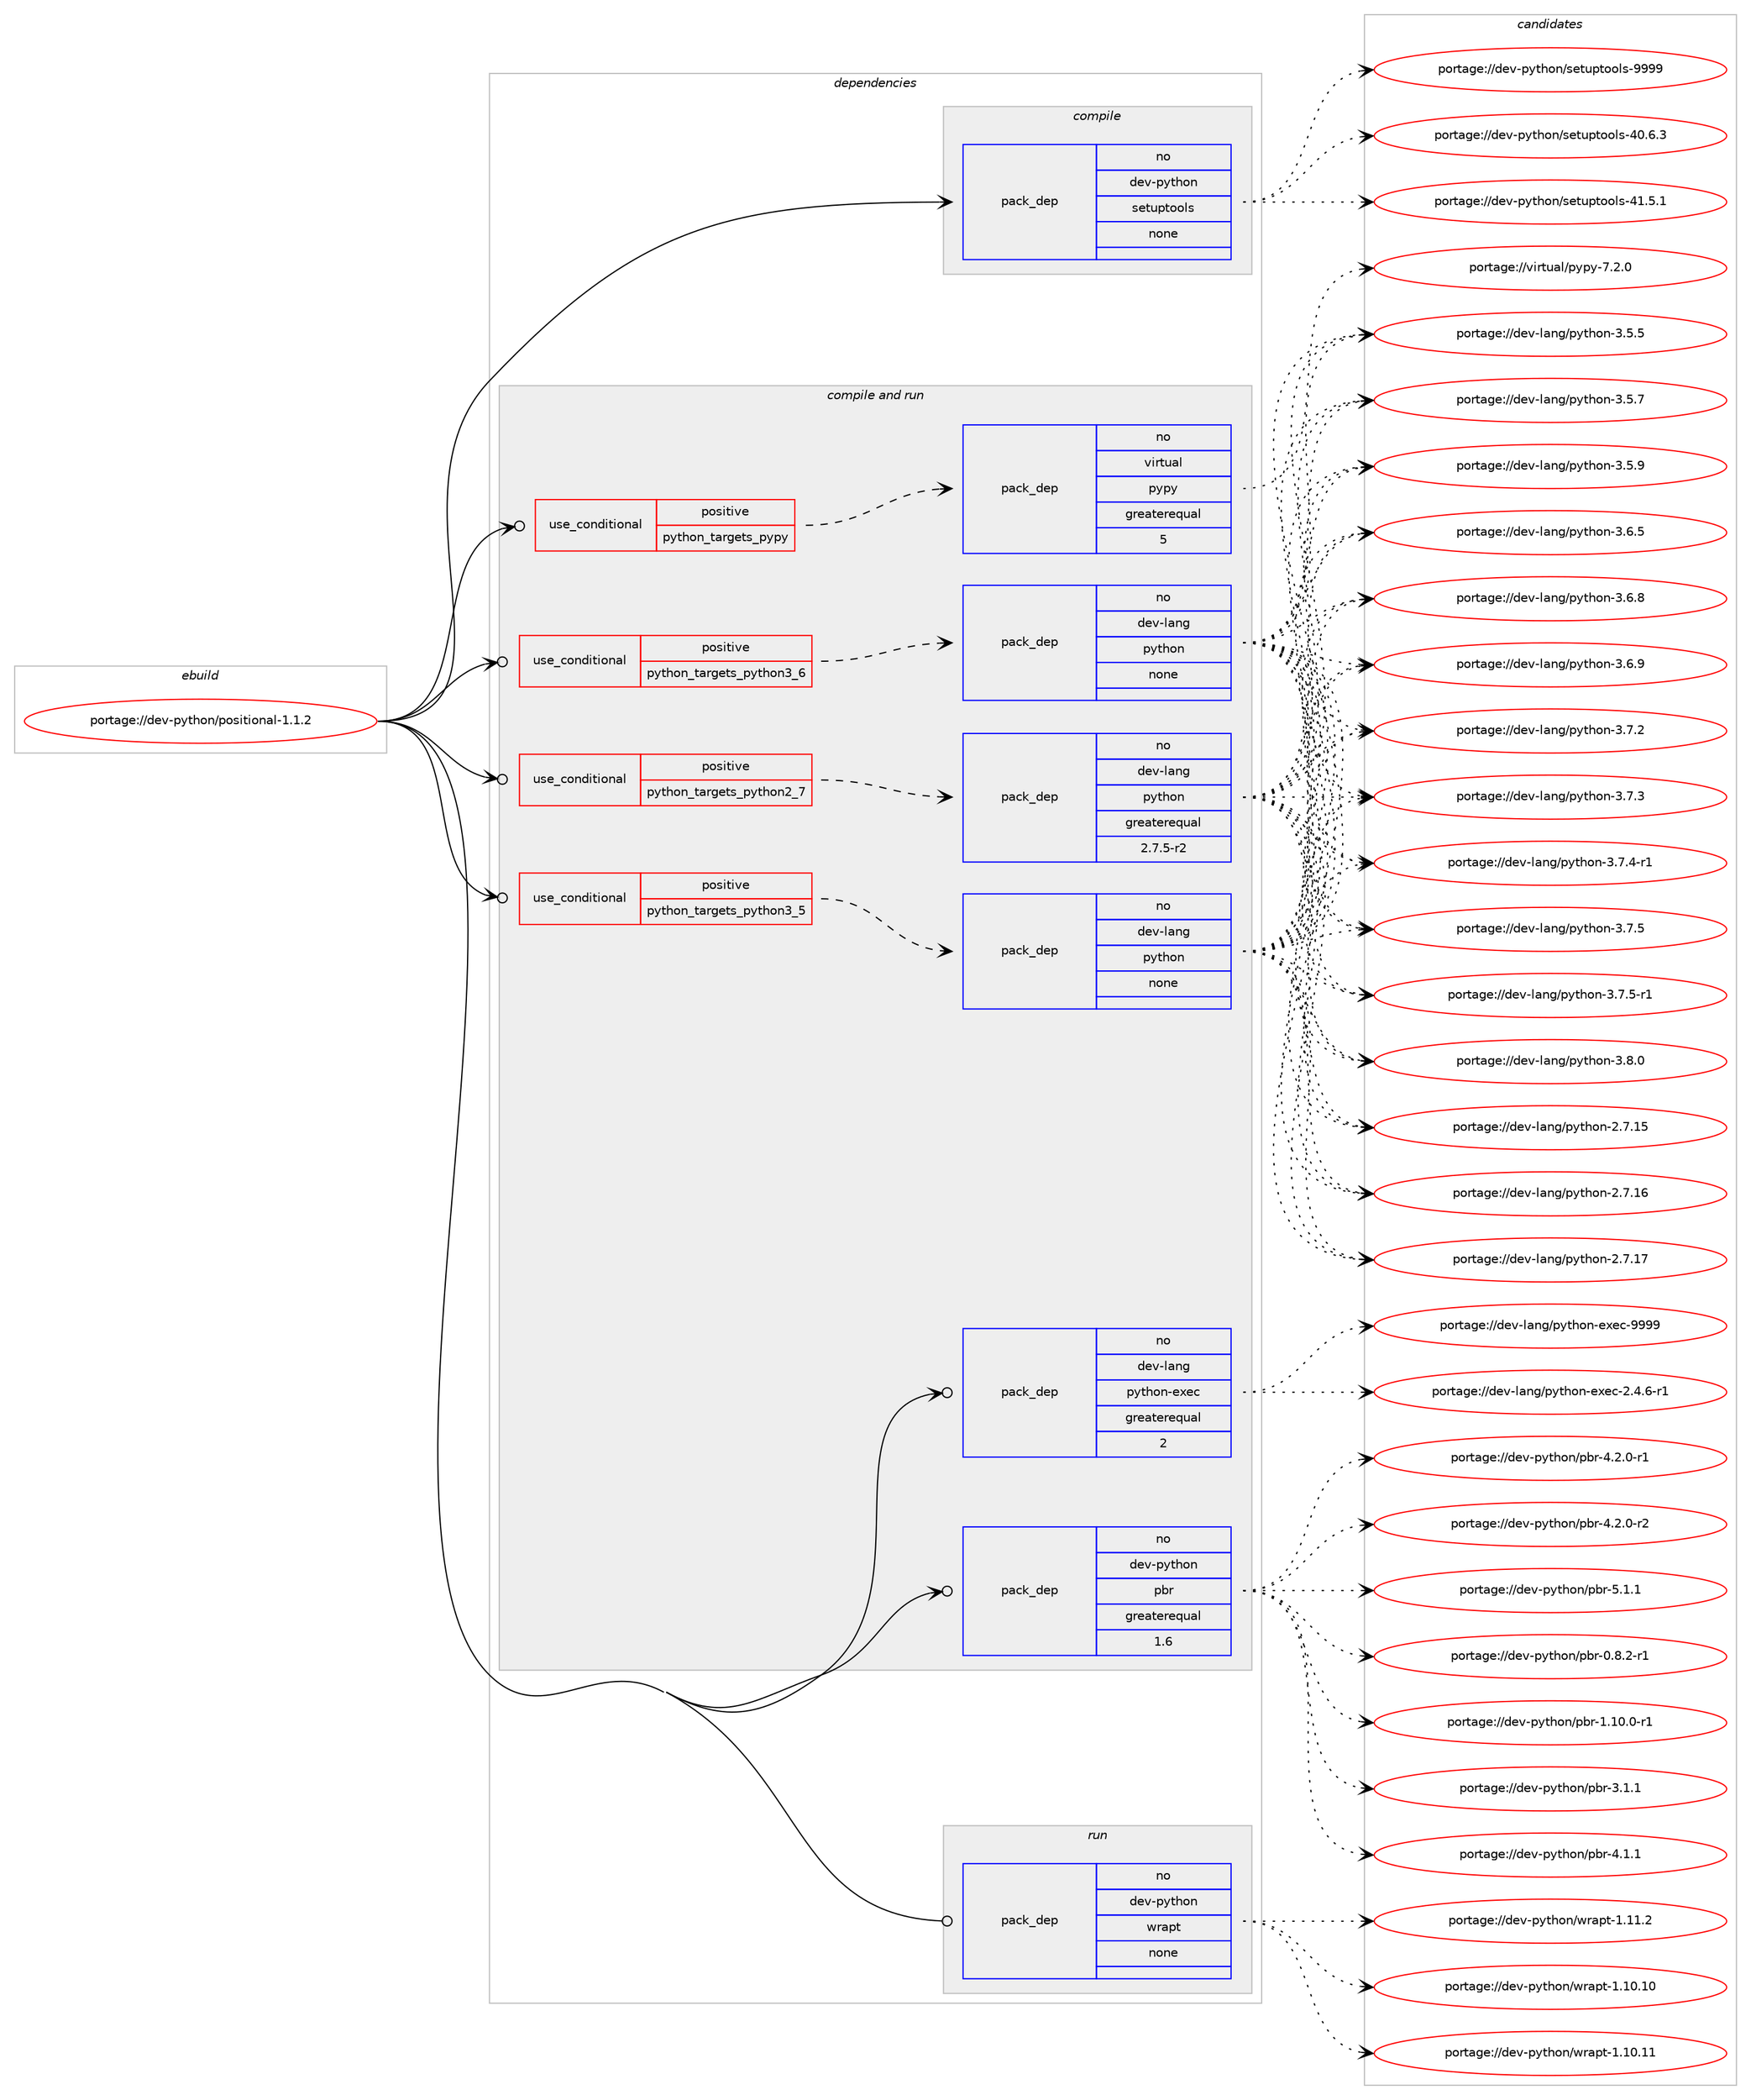 digraph prolog {

# *************
# Graph options
# *************

newrank=true;
concentrate=true;
compound=true;
graph [rankdir=LR,fontname=Helvetica,fontsize=10,ranksep=1.5];#, ranksep=2.5, nodesep=0.2];
edge  [arrowhead=vee];
node  [fontname=Helvetica,fontsize=10];

# **********
# The ebuild
# **********

subgraph cluster_leftcol {
color=gray;
rank=same;
label=<<i>ebuild</i>>;
id [label="portage://dev-python/positional-1.1.2", color=red, width=4, href="../dev-python/positional-1.1.2.svg"];
}

# ****************
# The dependencies
# ****************

subgraph cluster_midcol {
color=gray;
label=<<i>dependencies</i>>;
subgraph cluster_compile {
fillcolor="#eeeeee";
style=filled;
label=<<i>compile</i>>;
subgraph pack120244 {
dependency157701 [label=<<TABLE BORDER="0" CELLBORDER="1" CELLSPACING="0" CELLPADDING="4" WIDTH="220"><TR><TD ROWSPAN="6" CELLPADDING="30">pack_dep</TD></TR><TR><TD WIDTH="110">no</TD></TR><TR><TD>dev-python</TD></TR><TR><TD>setuptools</TD></TR><TR><TD>none</TD></TR><TR><TD></TD></TR></TABLE>>, shape=none, color=blue];
}
id:e -> dependency157701:w [weight=20,style="solid",arrowhead="vee"];
}
subgraph cluster_compileandrun {
fillcolor="#eeeeee";
style=filled;
label=<<i>compile and run</i>>;
subgraph cond34096 {
dependency157702 [label=<<TABLE BORDER="0" CELLBORDER="1" CELLSPACING="0" CELLPADDING="4"><TR><TD ROWSPAN="3" CELLPADDING="10">use_conditional</TD></TR><TR><TD>positive</TD></TR><TR><TD>python_targets_pypy</TD></TR></TABLE>>, shape=none, color=red];
subgraph pack120245 {
dependency157703 [label=<<TABLE BORDER="0" CELLBORDER="1" CELLSPACING="0" CELLPADDING="4" WIDTH="220"><TR><TD ROWSPAN="6" CELLPADDING="30">pack_dep</TD></TR><TR><TD WIDTH="110">no</TD></TR><TR><TD>virtual</TD></TR><TR><TD>pypy</TD></TR><TR><TD>greaterequal</TD></TR><TR><TD>5</TD></TR></TABLE>>, shape=none, color=blue];
}
dependency157702:e -> dependency157703:w [weight=20,style="dashed",arrowhead="vee"];
}
id:e -> dependency157702:w [weight=20,style="solid",arrowhead="odotvee"];
subgraph cond34097 {
dependency157704 [label=<<TABLE BORDER="0" CELLBORDER="1" CELLSPACING="0" CELLPADDING="4"><TR><TD ROWSPAN="3" CELLPADDING="10">use_conditional</TD></TR><TR><TD>positive</TD></TR><TR><TD>python_targets_python2_7</TD></TR></TABLE>>, shape=none, color=red];
subgraph pack120246 {
dependency157705 [label=<<TABLE BORDER="0" CELLBORDER="1" CELLSPACING="0" CELLPADDING="4" WIDTH="220"><TR><TD ROWSPAN="6" CELLPADDING="30">pack_dep</TD></TR><TR><TD WIDTH="110">no</TD></TR><TR><TD>dev-lang</TD></TR><TR><TD>python</TD></TR><TR><TD>greaterequal</TD></TR><TR><TD>2.7.5-r2</TD></TR></TABLE>>, shape=none, color=blue];
}
dependency157704:e -> dependency157705:w [weight=20,style="dashed",arrowhead="vee"];
}
id:e -> dependency157704:w [weight=20,style="solid",arrowhead="odotvee"];
subgraph cond34098 {
dependency157706 [label=<<TABLE BORDER="0" CELLBORDER="1" CELLSPACING="0" CELLPADDING="4"><TR><TD ROWSPAN="3" CELLPADDING="10">use_conditional</TD></TR><TR><TD>positive</TD></TR><TR><TD>python_targets_python3_5</TD></TR></TABLE>>, shape=none, color=red];
subgraph pack120247 {
dependency157707 [label=<<TABLE BORDER="0" CELLBORDER="1" CELLSPACING="0" CELLPADDING="4" WIDTH="220"><TR><TD ROWSPAN="6" CELLPADDING="30">pack_dep</TD></TR><TR><TD WIDTH="110">no</TD></TR><TR><TD>dev-lang</TD></TR><TR><TD>python</TD></TR><TR><TD>none</TD></TR><TR><TD></TD></TR></TABLE>>, shape=none, color=blue];
}
dependency157706:e -> dependency157707:w [weight=20,style="dashed",arrowhead="vee"];
}
id:e -> dependency157706:w [weight=20,style="solid",arrowhead="odotvee"];
subgraph cond34099 {
dependency157708 [label=<<TABLE BORDER="0" CELLBORDER="1" CELLSPACING="0" CELLPADDING="4"><TR><TD ROWSPAN="3" CELLPADDING="10">use_conditional</TD></TR><TR><TD>positive</TD></TR><TR><TD>python_targets_python3_6</TD></TR></TABLE>>, shape=none, color=red];
subgraph pack120248 {
dependency157709 [label=<<TABLE BORDER="0" CELLBORDER="1" CELLSPACING="0" CELLPADDING="4" WIDTH="220"><TR><TD ROWSPAN="6" CELLPADDING="30">pack_dep</TD></TR><TR><TD WIDTH="110">no</TD></TR><TR><TD>dev-lang</TD></TR><TR><TD>python</TD></TR><TR><TD>none</TD></TR><TR><TD></TD></TR></TABLE>>, shape=none, color=blue];
}
dependency157708:e -> dependency157709:w [weight=20,style="dashed",arrowhead="vee"];
}
id:e -> dependency157708:w [weight=20,style="solid",arrowhead="odotvee"];
subgraph pack120249 {
dependency157710 [label=<<TABLE BORDER="0" CELLBORDER="1" CELLSPACING="0" CELLPADDING="4" WIDTH="220"><TR><TD ROWSPAN="6" CELLPADDING="30">pack_dep</TD></TR><TR><TD WIDTH="110">no</TD></TR><TR><TD>dev-lang</TD></TR><TR><TD>python-exec</TD></TR><TR><TD>greaterequal</TD></TR><TR><TD>2</TD></TR></TABLE>>, shape=none, color=blue];
}
id:e -> dependency157710:w [weight=20,style="solid",arrowhead="odotvee"];
subgraph pack120250 {
dependency157711 [label=<<TABLE BORDER="0" CELLBORDER="1" CELLSPACING="0" CELLPADDING="4" WIDTH="220"><TR><TD ROWSPAN="6" CELLPADDING="30">pack_dep</TD></TR><TR><TD WIDTH="110">no</TD></TR><TR><TD>dev-python</TD></TR><TR><TD>pbr</TD></TR><TR><TD>greaterequal</TD></TR><TR><TD>1.6</TD></TR></TABLE>>, shape=none, color=blue];
}
id:e -> dependency157711:w [weight=20,style="solid",arrowhead="odotvee"];
}
subgraph cluster_run {
fillcolor="#eeeeee";
style=filled;
label=<<i>run</i>>;
subgraph pack120251 {
dependency157712 [label=<<TABLE BORDER="0" CELLBORDER="1" CELLSPACING="0" CELLPADDING="4" WIDTH="220"><TR><TD ROWSPAN="6" CELLPADDING="30">pack_dep</TD></TR><TR><TD WIDTH="110">no</TD></TR><TR><TD>dev-python</TD></TR><TR><TD>wrapt</TD></TR><TR><TD>none</TD></TR><TR><TD></TD></TR></TABLE>>, shape=none, color=blue];
}
id:e -> dependency157712:w [weight=20,style="solid",arrowhead="odot"];
}
}

# **************
# The candidates
# **************

subgraph cluster_choices {
rank=same;
color=gray;
label=<<i>candidates</i>>;

subgraph choice120244 {
color=black;
nodesep=1;
choiceportage100101118451121211161041111104711510111611711211611111110811545524846544651 [label="portage://dev-python/setuptools-40.6.3", color=red, width=4,href="../dev-python/setuptools-40.6.3.svg"];
choiceportage100101118451121211161041111104711510111611711211611111110811545524946534649 [label="portage://dev-python/setuptools-41.5.1", color=red, width=4,href="../dev-python/setuptools-41.5.1.svg"];
choiceportage10010111845112121116104111110471151011161171121161111111081154557575757 [label="portage://dev-python/setuptools-9999", color=red, width=4,href="../dev-python/setuptools-9999.svg"];
dependency157701:e -> choiceportage100101118451121211161041111104711510111611711211611111110811545524846544651:w [style=dotted,weight="100"];
dependency157701:e -> choiceportage100101118451121211161041111104711510111611711211611111110811545524946534649:w [style=dotted,weight="100"];
dependency157701:e -> choiceportage10010111845112121116104111110471151011161171121161111111081154557575757:w [style=dotted,weight="100"];
}
subgraph choice120245 {
color=black;
nodesep=1;
choiceportage1181051141161179710847112121112121455546504648 [label="portage://virtual/pypy-7.2.0", color=red, width=4,href="../virtual/pypy-7.2.0.svg"];
dependency157703:e -> choiceportage1181051141161179710847112121112121455546504648:w [style=dotted,weight="100"];
}
subgraph choice120246 {
color=black;
nodesep=1;
choiceportage10010111845108971101034711212111610411111045504655464953 [label="portage://dev-lang/python-2.7.15", color=red, width=4,href="../dev-lang/python-2.7.15.svg"];
choiceportage10010111845108971101034711212111610411111045504655464954 [label="portage://dev-lang/python-2.7.16", color=red, width=4,href="../dev-lang/python-2.7.16.svg"];
choiceportage10010111845108971101034711212111610411111045504655464955 [label="portage://dev-lang/python-2.7.17", color=red, width=4,href="../dev-lang/python-2.7.17.svg"];
choiceportage100101118451089711010347112121116104111110455146534653 [label="portage://dev-lang/python-3.5.5", color=red, width=4,href="../dev-lang/python-3.5.5.svg"];
choiceportage100101118451089711010347112121116104111110455146534655 [label="portage://dev-lang/python-3.5.7", color=red, width=4,href="../dev-lang/python-3.5.7.svg"];
choiceportage100101118451089711010347112121116104111110455146534657 [label="portage://dev-lang/python-3.5.9", color=red, width=4,href="../dev-lang/python-3.5.9.svg"];
choiceportage100101118451089711010347112121116104111110455146544653 [label="portage://dev-lang/python-3.6.5", color=red, width=4,href="../dev-lang/python-3.6.5.svg"];
choiceportage100101118451089711010347112121116104111110455146544656 [label="portage://dev-lang/python-3.6.8", color=red, width=4,href="../dev-lang/python-3.6.8.svg"];
choiceportage100101118451089711010347112121116104111110455146544657 [label="portage://dev-lang/python-3.6.9", color=red, width=4,href="../dev-lang/python-3.6.9.svg"];
choiceportage100101118451089711010347112121116104111110455146554650 [label="portage://dev-lang/python-3.7.2", color=red, width=4,href="../dev-lang/python-3.7.2.svg"];
choiceportage100101118451089711010347112121116104111110455146554651 [label="portage://dev-lang/python-3.7.3", color=red, width=4,href="../dev-lang/python-3.7.3.svg"];
choiceportage1001011184510897110103471121211161041111104551465546524511449 [label="portage://dev-lang/python-3.7.4-r1", color=red, width=4,href="../dev-lang/python-3.7.4-r1.svg"];
choiceportage100101118451089711010347112121116104111110455146554653 [label="portage://dev-lang/python-3.7.5", color=red, width=4,href="../dev-lang/python-3.7.5.svg"];
choiceportage1001011184510897110103471121211161041111104551465546534511449 [label="portage://dev-lang/python-3.7.5-r1", color=red, width=4,href="../dev-lang/python-3.7.5-r1.svg"];
choiceportage100101118451089711010347112121116104111110455146564648 [label="portage://dev-lang/python-3.8.0", color=red, width=4,href="../dev-lang/python-3.8.0.svg"];
dependency157705:e -> choiceportage10010111845108971101034711212111610411111045504655464953:w [style=dotted,weight="100"];
dependency157705:e -> choiceportage10010111845108971101034711212111610411111045504655464954:w [style=dotted,weight="100"];
dependency157705:e -> choiceportage10010111845108971101034711212111610411111045504655464955:w [style=dotted,weight="100"];
dependency157705:e -> choiceportage100101118451089711010347112121116104111110455146534653:w [style=dotted,weight="100"];
dependency157705:e -> choiceportage100101118451089711010347112121116104111110455146534655:w [style=dotted,weight="100"];
dependency157705:e -> choiceportage100101118451089711010347112121116104111110455146534657:w [style=dotted,weight="100"];
dependency157705:e -> choiceportage100101118451089711010347112121116104111110455146544653:w [style=dotted,weight="100"];
dependency157705:e -> choiceportage100101118451089711010347112121116104111110455146544656:w [style=dotted,weight="100"];
dependency157705:e -> choiceportage100101118451089711010347112121116104111110455146544657:w [style=dotted,weight="100"];
dependency157705:e -> choiceportage100101118451089711010347112121116104111110455146554650:w [style=dotted,weight="100"];
dependency157705:e -> choiceportage100101118451089711010347112121116104111110455146554651:w [style=dotted,weight="100"];
dependency157705:e -> choiceportage1001011184510897110103471121211161041111104551465546524511449:w [style=dotted,weight="100"];
dependency157705:e -> choiceportage100101118451089711010347112121116104111110455146554653:w [style=dotted,weight="100"];
dependency157705:e -> choiceportage1001011184510897110103471121211161041111104551465546534511449:w [style=dotted,weight="100"];
dependency157705:e -> choiceportage100101118451089711010347112121116104111110455146564648:w [style=dotted,weight="100"];
}
subgraph choice120247 {
color=black;
nodesep=1;
choiceportage10010111845108971101034711212111610411111045504655464953 [label="portage://dev-lang/python-2.7.15", color=red, width=4,href="../dev-lang/python-2.7.15.svg"];
choiceportage10010111845108971101034711212111610411111045504655464954 [label="portage://dev-lang/python-2.7.16", color=red, width=4,href="../dev-lang/python-2.7.16.svg"];
choiceportage10010111845108971101034711212111610411111045504655464955 [label="portage://dev-lang/python-2.7.17", color=red, width=4,href="../dev-lang/python-2.7.17.svg"];
choiceportage100101118451089711010347112121116104111110455146534653 [label="portage://dev-lang/python-3.5.5", color=red, width=4,href="../dev-lang/python-3.5.5.svg"];
choiceportage100101118451089711010347112121116104111110455146534655 [label="portage://dev-lang/python-3.5.7", color=red, width=4,href="../dev-lang/python-3.5.7.svg"];
choiceportage100101118451089711010347112121116104111110455146534657 [label="portage://dev-lang/python-3.5.9", color=red, width=4,href="../dev-lang/python-3.5.9.svg"];
choiceportage100101118451089711010347112121116104111110455146544653 [label="portage://dev-lang/python-3.6.5", color=red, width=4,href="../dev-lang/python-3.6.5.svg"];
choiceportage100101118451089711010347112121116104111110455146544656 [label="portage://dev-lang/python-3.6.8", color=red, width=4,href="../dev-lang/python-3.6.8.svg"];
choiceportage100101118451089711010347112121116104111110455146544657 [label="portage://dev-lang/python-3.6.9", color=red, width=4,href="../dev-lang/python-3.6.9.svg"];
choiceportage100101118451089711010347112121116104111110455146554650 [label="portage://dev-lang/python-3.7.2", color=red, width=4,href="../dev-lang/python-3.7.2.svg"];
choiceportage100101118451089711010347112121116104111110455146554651 [label="portage://dev-lang/python-3.7.3", color=red, width=4,href="../dev-lang/python-3.7.3.svg"];
choiceportage1001011184510897110103471121211161041111104551465546524511449 [label="portage://dev-lang/python-3.7.4-r1", color=red, width=4,href="../dev-lang/python-3.7.4-r1.svg"];
choiceportage100101118451089711010347112121116104111110455146554653 [label="portage://dev-lang/python-3.7.5", color=red, width=4,href="../dev-lang/python-3.7.5.svg"];
choiceportage1001011184510897110103471121211161041111104551465546534511449 [label="portage://dev-lang/python-3.7.5-r1", color=red, width=4,href="../dev-lang/python-3.7.5-r1.svg"];
choiceportage100101118451089711010347112121116104111110455146564648 [label="portage://dev-lang/python-3.8.0", color=red, width=4,href="../dev-lang/python-3.8.0.svg"];
dependency157707:e -> choiceportage10010111845108971101034711212111610411111045504655464953:w [style=dotted,weight="100"];
dependency157707:e -> choiceportage10010111845108971101034711212111610411111045504655464954:w [style=dotted,weight="100"];
dependency157707:e -> choiceportage10010111845108971101034711212111610411111045504655464955:w [style=dotted,weight="100"];
dependency157707:e -> choiceportage100101118451089711010347112121116104111110455146534653:w [style=dotted,weight="100"];
dependency157707:e -> choiceportage100101118451089711010347112121116104111110455146534655:w [style=dotted,weight="100"];
dependency157707:e -> choiceportage100101118451089711010347112121116104111110455146534657:w [style=dotted,weight="100"];
dependency157707:e -> choiceportage100101118451089711010347112121116104111110455146544653:w [style=dotted,weight="100"];
dependency157707:e -> choiceportage100101118451089711010347112121116104111110455146544656:w [style=dotted,weight="100"];
dependency157707:e -> choiceportage100101118451089711010347112121116104111110455146544657:w [style=dotted,weight="100"];
dependency157707:e -> choiceportage100101118451089711010347112121116104111110455146554650:w [style=dotted,weight="100"];
dependency157707:e -> choiceportage100101118451089711010347112121116104111110455146554651:w [style=dotted,weight="100"];
dependency157707:e -> choiceportage1001011184510897110103471121211161041111104551465546524511449:w [style=dotted,weight="100"];
dependency157707:e -> choiceportage100101118451089711010347112121116104111110455146554653:w [style=dotted,weight="100"];
dependency157707:e -> choiceportage1001011184510897110103471121211161041111104551465546534511449:w [style=dotted,weight="100"];
dependency157707:e -> choiceportage100101118451089711010347112121116104111110455146564648:w [style=dotted,weight="100"];
}
subgraph choice120248 {
color=black;
nodesep=1;
choiceportage10010111845108971101034711212111610411111045504655464953 [label="portage://dev-lang/python-2.7.15", color=red, width=4,href="../dev-lang/python-2.7.15.svg"];
choiceportage10010111845108971101034711212111610411111045504655464954 [label="portage://dev-lang/python-2.7.16", color=red, width=4,href="../dev-lang/python-2.7.16.svg"];
choiceportage10010111845108971101034711212111610411111045504655464955 [label="portage://dev-lang/python-2.7.17", color=red, width=4,href="../dev-lang/python-2.7.17.svg"];
choiceportage100101118451089711010347112121116104111110455146534653 [label="portage://dev-lang/python-3.5.5", color=red, width=4,href="../dev-lang/python-3.5.5.svg"];
choiceportage100101118451089711010347112121116104111110455146534655 [label="portage://dev-lang/python-3.5.7", color=red, width=4,href="../dev-lang/python-3.5.7.svg"];
choiceportage100101118451089711010347112121116104111110455146534657 [label="portage://dev-lang/python-3.5.9", color=red, width=4,href="../dev-lang/python-3.5.9.svg"];
choiceportage100101118451089711010347112121116104111110455146544653 [label="portage://dev-lang/python-3.6.5", color=red, width=4,href="../dev-lang/python-3.6.5.svg"];
choiceportage100101118451089711010347112121116104111110455146544656 [label="portage://dev-lang/python-3.6.8", color=red, width=4,href="../dev-lang/python-3.6.8.svg"];
choiceportage100101118451089711010347112121116104111110455146544657 [label="portage://dev-lang/python-3.6.9", color=red, width=4,href="../dev-lang/python-3.6.9.svg"];
choiceportage100101118451089711010347112121116104111110455146554650 [label="portage://dev-lang/python-3.7.2", color=red, width=4,href="../dev-lang/python-3.7.2.svg"];
choiceportage100101118451089711010347112121116104111110455146554651 [label="portage://dev-lang/python-3.7.3", color=red, width=4,href="../dev-lang/python-3.7.3.svg"];
choiceportage1001011184510897110103471121211161041111104551465546524511449 [label="portage://dev-lang/python-3.7.4-r1", color=red, width=4,href="../dev-lang/python-3.7.4-r1.svg"];
choiceportage100101118451089711010347112121116104111110455146554653 [label="portage://dev-lang/python-3.7.5", color=red, width=4,href="../dev-lang/python-3.7.5.svg"];
choiceportage1001011184510897110103471121211161041111104551465546534511449 [label="portage://dev-lang/python-3.7.5-r1", color=red, width=4,href="../dev-lang/python-3.7.5-r1.svg"];
choiceportage100101118451089711010347112121116104111110455146564648 [label="portage://dev-lang/python-3.8.0", color=red, width=4,href="../dev-lang/python-3.8.0.svg"];
dependency157709:e -> choiceportage10010111845108971101034711212111610411111045504655464953:w [style=dotted,weight="100"];
dependency157709:e -> choiceportage10010111845108971101034711212111610411111045504655464954:w [style=dotted,weight="100"];
dependency157709:e -> choiceportage10010111845108971101034711212111610411111045504655464955:w [style=dotted,weight="100"];
dependency157709:e -> choiceportage100101118451089711010347112121116104111110455146534653:w [style=dotted,weight="100"];
dependency157709:e -> choiceportage100101118451089711010347112121116104111110455146534655:w [style=dotted,weight="100"];
dependency157709:e -> choiceportage100101118451089711010347112121116104111110455146534657:w [style=dotted,weight="100"];
dependency157709:e -> choiceportage100101118451089711010347112121116104111110455146544653:w [style=dotted,weight="100"];
dependency157709:e -> choiceportage100101118451089711010347112121116104111110455146544656:w [style=dotted,weight="100"];
dependency157709:e -> choiceportage100101118451089711010347112121116104111110455146544657:w [style=dotted,weight="100"];
dependency157709:e -> choiceportage100101118451089711010347112121116104111110455146554650:w [style=dotted,weight="100"];
dependency157709:e -> choiceportage100101118451089711010347112121116104111110455146554651:w [style=dotted,weight="100"];
dependency157709:e -> choiceportage1001011184510897110103471121211161041111104551465546524511449:w [style=dotted,weight="100"];
dependency157709:e -> choiceportage100101118451089711010347112121116104111110455146554653:w [style=dotted,weight="100"];
dependency157709:e -> choiceportage1001011184510897110103471121211161041111104551465546534511449:w [style=dotted,weight="100"];
dependency157709:e -> choiceportage100101118451089711010347112121116104111110455146564648:w [style=dotted,weight="100"];
}
subgraph choice120249 {
color=black;
nodesep=1;
choiceportage10010111845108971101034711212111610411111045101120101994550465246544511449 [label="portage://dev-lang/python-exec-2.4.6-r1", color=red, width=4,href="../dev-lang/python-exec-2.4.6-r1.svg"];
choiceportage10010111845108971101034711212111610411111045101120101994557575757 [label="portage://dev-lang/python-exec-9999", color=red, width=4,href="../dev-lang/python-exec-9999.svg"];
dependency157710:e -> choiceportage10010111845108971101034711212111610411111045101120101994550465246544511449:w [style=dotted,weight="100"];
dependency157710:e -> choiceportage10010111845108971101034711212111610411111045101120101994557575757:w [style=dotted,weight="100"];
}
subgraph choice120250 {
color=black;
nodesep=1;
choiceportage1001011184511212111610411111047112981144548465646504511449 [label="portage://dev-python/pbr-0.8.2-r1", color=red, width=4,href="../dev-python/pbr-0.8.2-r1.svg"];
choiceportage100101118451121211161041111104711298114454946494846484511449 [label="portage://dev-python/pbr-1.10.0-r1", color=red, width=4,href="../dev-python/pbr-1.10.0-r1.svg"];
choiceportage100101118451121211161041111104711298114455146494649 [label="portage://dev-python/pbr-3.1.1", color=red, width=4,href="../dev-python/pbr-3.1.1.svg"];
choiceportage100101118451121211161041111104711298114455246494649 [label="portage://dev-python/pbr-4.1.1", color=red, width=4,href="../dev-python/pbr-4.1.1.svg"];
choiceportage1001011184511212111610411111047112981144552465046484511449 [label="portage://dev-python/pbr-4.2.0-r1", color=red, width=4,href="../dev-python/pbr-4.2.0-r1.svg"];
choiceportage1001011184511212111610411111047112981144552465046484511450 [label="portage://dev-python/pbr-4.2.0-r2", color=red, width=4,href="../dev-python/pbr-4.2.0-r2.svg"];
choiceportage100101118451121211161041111104711298114455346494649 [label="portage://dev-python/pbr-5.1.1", color=red, width=4,href="../dev-python/pbr-5.1.1.svg"];
dependency157711:e -> choiceportage1001011184511212111610411111047112981144548465646504511449:w [style=dotted,weight="100"];
dependency157711:e -> choiceportage100101118451121211161041111104711298114454946494846484511449:w [style=dotted,weight="100"];
dependency157711:e -> choiceportage100101118451121211161041111104711298114455146494649:w [style=dotted,weight="100"];
dependency157711:e -> choiceportage100101118451121211161041111104711298114455246494649:w [style=dotted,weight="100"];
dependency157711:e -> choiceportage1001011184511212111610411111047112981144552465046484511449:w [style=dotted,weight="100"];
dependency157711:e -> choiceportage1001011184511212111610411111047112981144552465046484511450:w [style=dotted,weight="100"];
dependency157711:e -> choiceportage100101118451121211161041111104711298114455346494649:w [style=dotted,weight="100"];
}
subgraph choice120251 {
color=black;
nodesep=1;
choiceportage1001011184511212111610411111047119114971121164549464948464948 [label="portage://dev-python/wrapt-1.10.10", color=red, width=4,href="../dev-python/wrapt-1.10.10.svg"];
choiceportage1001011184511212111610411111047119114971121164549464948464949 [label="portage://dev-python/wrapt-1.10.11", color=red, width=4,href="../dev-python/wrapt-1.10.11.svg"];
choiceportage10010111845112121116104111110471191149711211645494649494650 [label="portage://dev-python/wrapt-1.11.2", color=red, width=4,href="../dev-python/wrapt-1.11.2.svg"];
dependency157712:e -> choiceportage1001011184511212111610411111047119114971121164549464948464948:w [style=dotted,weight="100"];
dependency157712:e -> choiceportage1001011184511212111610411111047119114971121164549464948464949:w [style=dotted,weight="100"];
dependency157712:e -> choiceportage10010111845112121116104111110471191149711211645494649494650:w [style=dotted,weight="100"];
}
}

}
